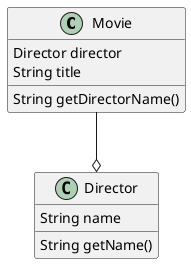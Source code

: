 @startuml

class Movie {
    Director director
    String title
    String getDirectorName()
}

class Director {
    String name
    String getName()
}

Movie --o Director

@enduml